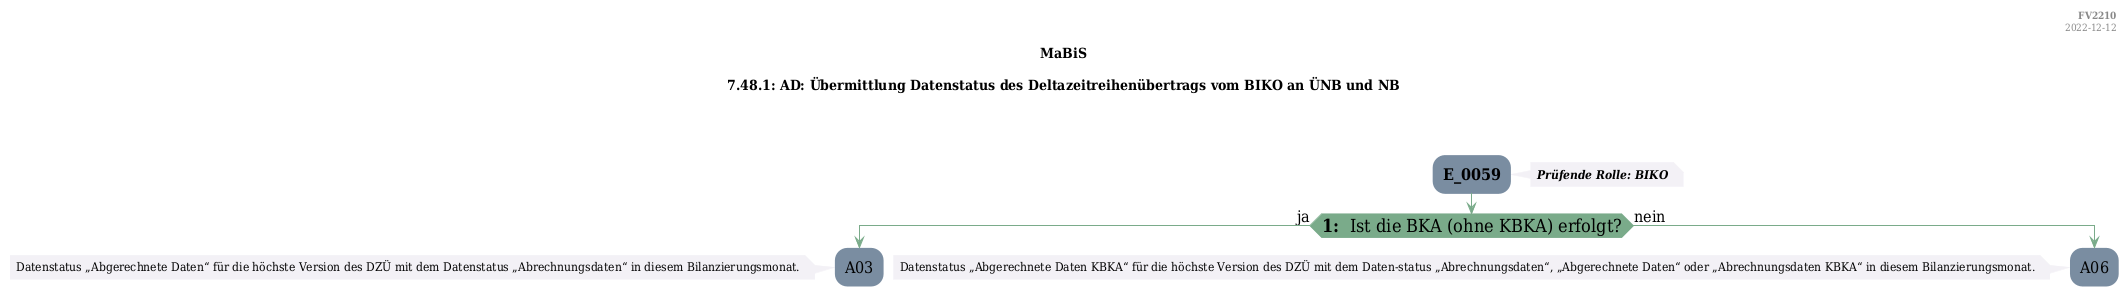 @startuml
skinparam Shadowing false
skinparam NoteBorderColor #f3f1f6
skinparam NoteBackgroundColor #f3f1f6
skinparam NoteFontSize 12
skinparam ActivityBorderColor none
skinparam ActivityBackgroundColor #7a8da1
skinparam ActivityFontSize 16
skinparam ArrowColor #7aab8a
skinparam ArrowFontSize 16
skinparam ActivityDiamondBackgroundColor #7aab8a
skinparam ActivityDiamondBorderColor #7aab8a
skinparam ActivityDiamondFontSize 18
skinparam defaultFontName DejaVu Serif Condensed
skinparam ActivityEndColor #669580

header
<b>FV2210
2022-12-12
endheader

title
MaBiS

7.48.1: AD: Übermittlung Datenstatus des Deltazeitreihenübertrags vom BIKO an ÜNB und NB



end title
:<b>E_0059</b>;
note right
<b><i>Prüfende Rolle: BIKO
end note

if (<b>1: </b> Ist die BKA (ohne KBKA&#41; erfolgt?) then (ja)
    :A03;
    note left
        Datenstatus „Abgerechnete Daten“ für die höchste Version des DZÜ mit dem Datenstatus „Abrechnungsdaten“ in diesem Bilanzierungsmonat.
    endnote
    kill;
else (nein)
    :A06;
    note left
        Datenstatus „Abgerechnete Daten KBKA“ für die höchste Version des DZÜ mit dem Daten-status „Abrechnungsdaten“, „Abgerechnete Daten“ oder „Abrechnungsdaten KBKA“ in diesem Bilanzierungsmonat.
    endnote
    kill;
endif

@enduml
